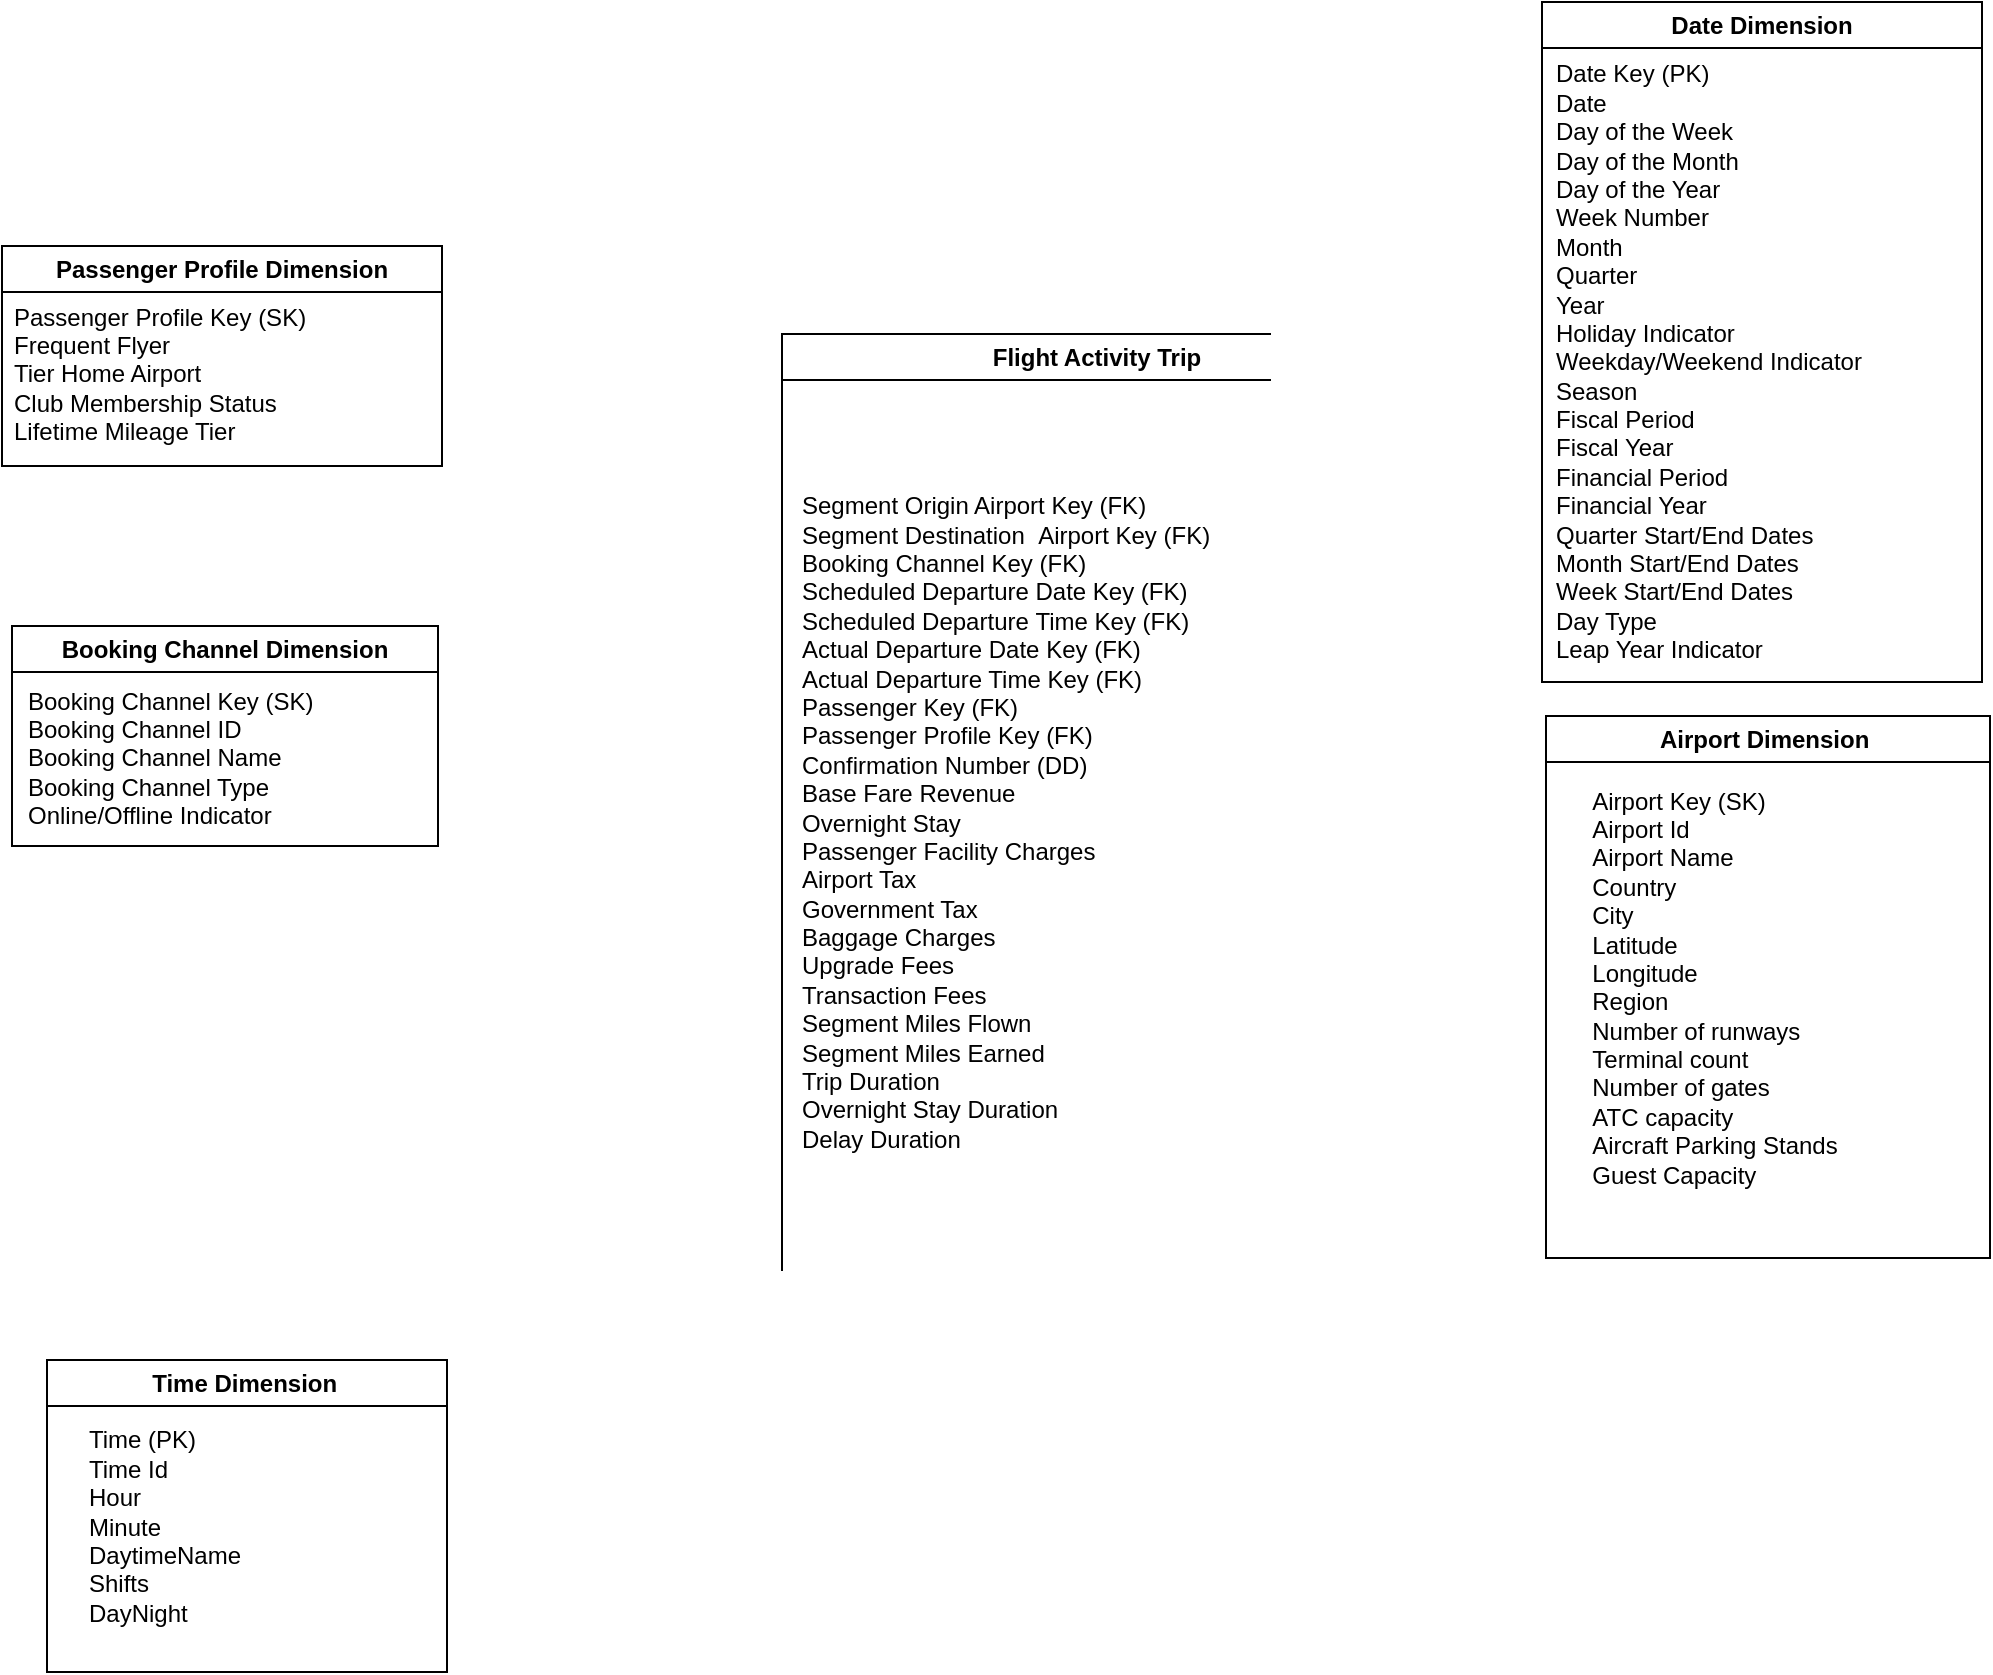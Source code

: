 <mxfile version="22.1.21" type="device">
  <diagram name="Page-1" id="SIGnsm225GO5JNdO_QR3">
    <mxGraphModel dx="1235" dy="731" grid="0" gridSize="10" guides="1" tooltips="1" connect="1" arrows="1" fold="1" page="0" pageScale="1" pageWidth="850" pageHeight="1100" math="0" shadow="0">
      <root>
        <mxCell id="0" />
        <mxCell id="1" parent="0" />
        <mxCell id="MRyLyyOabHNhzb7I_ngH-7" value="Date Dimension" style="swimlane;whiteSpace=wrap;html=1;" parent="1" vertex="1">
          <mxGeometry x="970" y="78" width="220" height="340" as="geometry" />
        </mxCell>
        <mxCell id="MRyLyyOabHNhzb7I_ngH-9" value="Date Key (PK)&lt;br&gt;Date&lt;br&gt;Day of the Week&lt;br&gt;Day of the Month&lt;br&gt;Day of the Year&lt;br&gt;Week Number&lt;br&gt;Month&lt;br&gt;Quarter&lt;br&gt;Year&lt;br&gt;Holiday Indicator&lt;br&gt;Weekday/Weekend Indicator&lt;br&gt;Season&lt;br&gt;Fiscal Period&lt;br&gt;Fiscal Year&lt;br&gt;Financial Period&lt;br&gt;Financial Year&lt;br&gt;Quarter Start/End Dates&lt;br&gt;Month Start/End Dates&lt;br&gt;Week Start/End Dates&lt;br&gt;Day Type&lt;br&gt;Leap Year Indicator" style="text;html=1;strokeColor=none;fillColor=none;align=left;verticalAlign=middle;whiteSpace=wrap;rounded=0;" parent="MRyLyyOabHNhzb7I_ngH-7" vertex="1">
          <mxGeometry x="5" y="20" width="215" height="320" as="geometry" />
        </mxCell>
        <mxCell id="MRyLyyOabHNhzb7I_ngH-11" value="Passenger Profile Dimension" style="swimlane;whiteSpace=wrap;html=1;" parent="1" vertex="1">
          <mxGeometry x="200" y="200" width="220" height="110" as="geometry" />
        </mxCell>
        <mxCell id="MRyLyyOabHNhzb7I_ngH-12" value="Passenger Profile Key (SK)&lt;br&gt;Frequent Flyer&lt;br&gt;Tier Home Airport&lt;br&gt;Club Membership Status&lt;br&gt;Lifetime Mileage Tier" style="text;html=1;strokeColor=none;fillColor=none;align=left;verticalAlign=middle;whiteSpace=wrap;rounded=0;" parent="MRyLyyOabHNhzb7I_ngH-11" vertex="1">
          <mxGeometry x="4" y="20" width="210" height="87" as="geometry" />
        </mxCell>
        <mxCell id="MRyLyyOabHNhzb7I_ngH-13" value="Booking Channel Dimension" style="swimlane;whiteSpace=wrap;html=1;" parent="1" vertex="1">
          <mxGeometry x="205" y="390" width="213" height="110" as="geometry" />
        </mxCell>
        <mxCell id="MRyLyyOabHNhzb7I_ngH-14" value="Booking Channel Key (SK)&lt;br&gt;Booking Channel ID&lt;br&gt;Booking Channel Name&lt;br&gt;Booking Channel Type&lt;br&gt;Online/Offline Indicator" style="text;html=1;strokeColor=none;fillColor=none;align=left;verticalAlign=middle;whiteSpace=wrap;rounded=0;" parent="MRyLyyOabHNhzb7I_ngH-13" vertex="1">
          <mxGeometry x="6" y="26" width="180" height="80" as="geometry" />
        </mxCell>
        <mxCell id="QLK3rIu6q7QLbEW4n9um-1" value="Flight Activity Trip" style="swimlane;whiteSpace=wrap;html=1;" parent="1" vertex="1">
          <mxGeometry x="590" y="244" width="315" height="502" as="geometry" />
        </mxCell>
        <mxCell id="QLK3rIu6q7QLbEW4n9um-2" value="&lt;font style=&quot;font-size: 12px;&quot;&gt;&lt;br&gt;&lt;div style=&quot;&quot;&gt;Segment Origin Airport Key (FK)&lt;br&gt;Segment Destination&amp;nbsp;&amp;nbsp;Airport Key (FK)&lt;/div&gt;Booking Channel Key (FK)&lt;div style=&quot;&quot;&gt;&lt;span style=&quot;background-color: initial;&quot;&gt;Scheduled Departure Date Key (FK)&lt;/span&gt;&lt;br&gt;&lt;/div&gt;&lt;/font&gt;&lt;div style=&quot;&quot;&gt;&lt;font style=&quot;font-size: 12px;&quot;&gt;Scheduled Departure&amp;nbsp;Time Key (FK)&lt;/font&gt;&lt;/div&gt;&lt;div style=&quot;&quot;&gt;&lt;font style=&quot;font-size: 12px;&quot;&gt;Actual Departure Date Key (FK)&lt;br&gt;Actual Departure Time Key (FK)&lt;/font&gt;&lt;/div&gt;&lt;div style=&quot;&quot;&gt;&lt;font style=&quot;font-size: 12px;&quot;&gt;Passenger Key (FK)&lt;br&gt;Passenger Profile Key (FK)&lt;br&gt;&lt;/font&gt;&lt;/div&gt;&lt;font style=&quot;font-size: 12px;&quot;&gt;Confirmation Number (DD)&lt;br&gt;Base Fare Revenue&amp;nbsp;&lt;br&gt;Overnight Stay&lt;br&gt;Passenger Facility Charges&lt;br&gt;Airport Tax&lt;br&gt;Government Tax&lt;br&gt;Baggage Charges&lt;br&gt;Upgrade Fees&lt;br&gt;Transaction Fees&lt;br&gt;Segment Miles Flown&lt;br&gt;Segment Miles Earned&lt;br&gt;Trip Duration&lt;br&gt;Overnight Stay Duration&lt;br&gt;Delay Duration&lt;/font&gt;" style="text;html=1;align=left;verticalAlign=middle;resizable=0;points=[];autosize=1;strokeColor=none;fillColor=none;" parent="QLK3rIu6q7QLbEW4n9um-1" vertex="1">
          <mxGeometry x="8" y="58" width="222" height="358" as="geometry" />
        </mxCell>
        <mxCell id="QLK3rIu6q7QLbEW4n9um-20" value="&lt;font style=&quot;font-size: 12px;&quot;&gt;&lt;font style=&quot;font-size: 12px;&quot;&gt;Time&amp;nbsp;&lt;/font&gt;&lt;font style=&quot;font-size: 12px;&quot;&gt;Dimension&amp;nbsp;&lt;/font&gt;&lt;/font&gt;" style="swimlane;whiteSpace=wrap;html=1;" parent="1" vertex="1">
          <mxGeometry x="222.5" y="757" width="200" height="156" as="geometry" />
        </mxCell>
        <mxCell id="QLK3rIu6q7QLbEW4n9um-21" value="&lt;div style=&quot;text-align: left;&quot;&gt;&lt;font style=&quot;font-size: 12px;&quot;&gt;&lt;br&gt;&lt;/font&gt;&lt;/div&gt;&lt;font style=&quot;font-size: 12px;&quot;&gt;&lt;div style=&quot;text-align: left;&quot;&gt;&lt;font style=&quot;font-size: 12px;&quot;&gt;&lt;br&gt;&lt;/font&gt;&lt;/div&gt;&lt;font style=&quot;font-size: 12px;&quot;&gt;&lt;div style=&quot;text-align: left;&quot;&gt;&lt;span style=&quot;background-color: initial;&quot;&gt;&lt;font style=&quot;font-size: 12px;&quot;&gt;Time (PK)&lt;/font&gt;&lt;/span&gt;&lt;/div&gt;&lt;div style=&quot;text-align: left;&quot;&gt;&lt;span style=&quot;background-color: initial;&quot;&gt;&lt;font style=&quot;font-size: 12px;&quot;&gt;Time Id&lt;/font&gt;&lt;/span&gt;&lt;/div&gt;&lt;div style=&quot;text-align: left;&quot;&gt;&lt;span style=&quot;background-color: initial;&quot;&gt;&lt;font style=&quot;font-size: 12px;&quot;&gt;Hour&lt;/font&gt;&lt;/span&gt;&lt;/div&gt;&lt;div style=&quot;text-align: left;&quot;&gt;&lt;span style=&quot;background-color: initial;&quot;&gt;&lt;font style=&quot;font-size: 12px;&quot;&gt;Minute&lt;/font&gt;&lt;/span&gt;&lt;/div&gt;&lt;div style=&quot;text-align: left;&quot;&gt;&lt;font style=&quot;font-size: 12px;&quot;&gt;DaytimeName&lt;/font&gt;&lt;/div&gt;&lt;div style=&quot;text-align: left;&quot;&gt;&lt;font style=&quot;font-size: 12px;&quot;&gt;&lt;span style=&quot;background-color: initial;&quot;&gt;Shifts&lt;/span&gt;&lt;br&gt;&lt;/font&gt;&lt;/div&gt;&lt;div style=&quot;text-align: left;&quot;&gt;&lt;div style=&quot;&quot;&gt;&lt;font style=&quot;font-size: 12px;&quot;&gt;DayNight&lt;/font&gt;&lt;/div&gt;&lt;div&gt;&lt;br&gt;&lt;/div&gt;&lt;/div&gt;&lt;/font&gt;&lt;/font&gt;" style="text;html=1;align=center;verticalAlign=middle;resizable=0;points=[];autosize=1;strokeColor=none;fillColor=none;" parent="QLK3rIu6q7QLbEW4n9um-20" vertex="1">
          <mxGeometry x="11" y="-2" width="94" height="156" as="geometry" />
        </mxCell>
        <mxCell id="QLK3rIu6q7QLbEW4n9um-22" value="&lt;font style=&quot;font-size: 12px;&quot;&gt;&lt;font style=&quot;font-size: 12px;&quot;&gt;Airport&amp;nbsp;&lt;/font&gt;Dimension&amp;nbsp;&lt;/font&gt;" style="swimlane;whiteSpace=wrap;html=1;" parent="1" vertex="1">
          <mxGeometry x="972" y="435" width="222" height="271" as="geometry" />
        </mxCell>
        <mxCell id="QLK3rIu6q7QLbEW4n9um-23" value="&lt;div style=&quot;text-align: left;&quot;&gt;&lt;div style=&quot;&quot;&gt;Airport Key (SK)&lt;/div&gt;&lt;div style=&quot;&quot;&gt;Airport Id&lt;/div&gt;&lt;div style=&quot;&quot;&gt;Airport Name&lt;/div&gt;&lt;div style=&quot;&quot;&gt;Country&lt;/div&gt;&lt;div style=&quot;&quot;&gt;City&lt;/div&gt;&lt;div style=&quot;&quot;&gt;Latitude&lt;/div&gt;&lt;div style=&quot;&quot;&gt;Longitude&lt;/div&gt;&lt;div style=&quot;&quot;&gt;Region&lt;/div&gt;&lt;div style=&quot;&quot;&gt;&lt;div style=&quot;&quot;&gt;Number of runways&lt;/div&gt;&lt;div style=&quot;&quot;&gt;&lt;span style=&quot;&quot;&gt;Terminal count&lt;/span&gt;&lt;/div&gt;&lt;div style=&quot;&quot;&gt;&lt;span style=&quot;&quot;&gt;Number of gates&lt;/span&gt;&lt;/div&gt;&lt;div style=&quot;&quot;&gt;&lt;span style=&quot;&quot;&gt;ATC capacity&lt;/span&gt;&lt;/div&gt;&lt;div style=&quot;&quot;&gt;&lt;span style=&quot;&quot;&gt;Aircraft Parking Stands&lt;/span&gt;&lt;/div&gt;&lt;div style=&quot;&quot;&gt;&lt;span style=&quot;&quot;&gt;Guest Capacity&lt;/span&gt;&lt;/div&gt;&lt;/div&gt;&lt;div style=&quot;&quot;&gt;&lt;br&gt;&lt;/div&gt;&lt;/div&gt;" style="text;html=1;align=center;verticalAlign=middle;resizable=0;points=[];autosize=1;strokeColor=none;fillColor=none;" parent="QLK3rIu6q7QLbEW4n9um-22" vertex="1">
          <mxGeometry x="13" y="29" width="141" height="228" as="geometry" />
        </mxCell>
      </root>
    </mxGraphModel>
  </diagram>
</mxfile>
